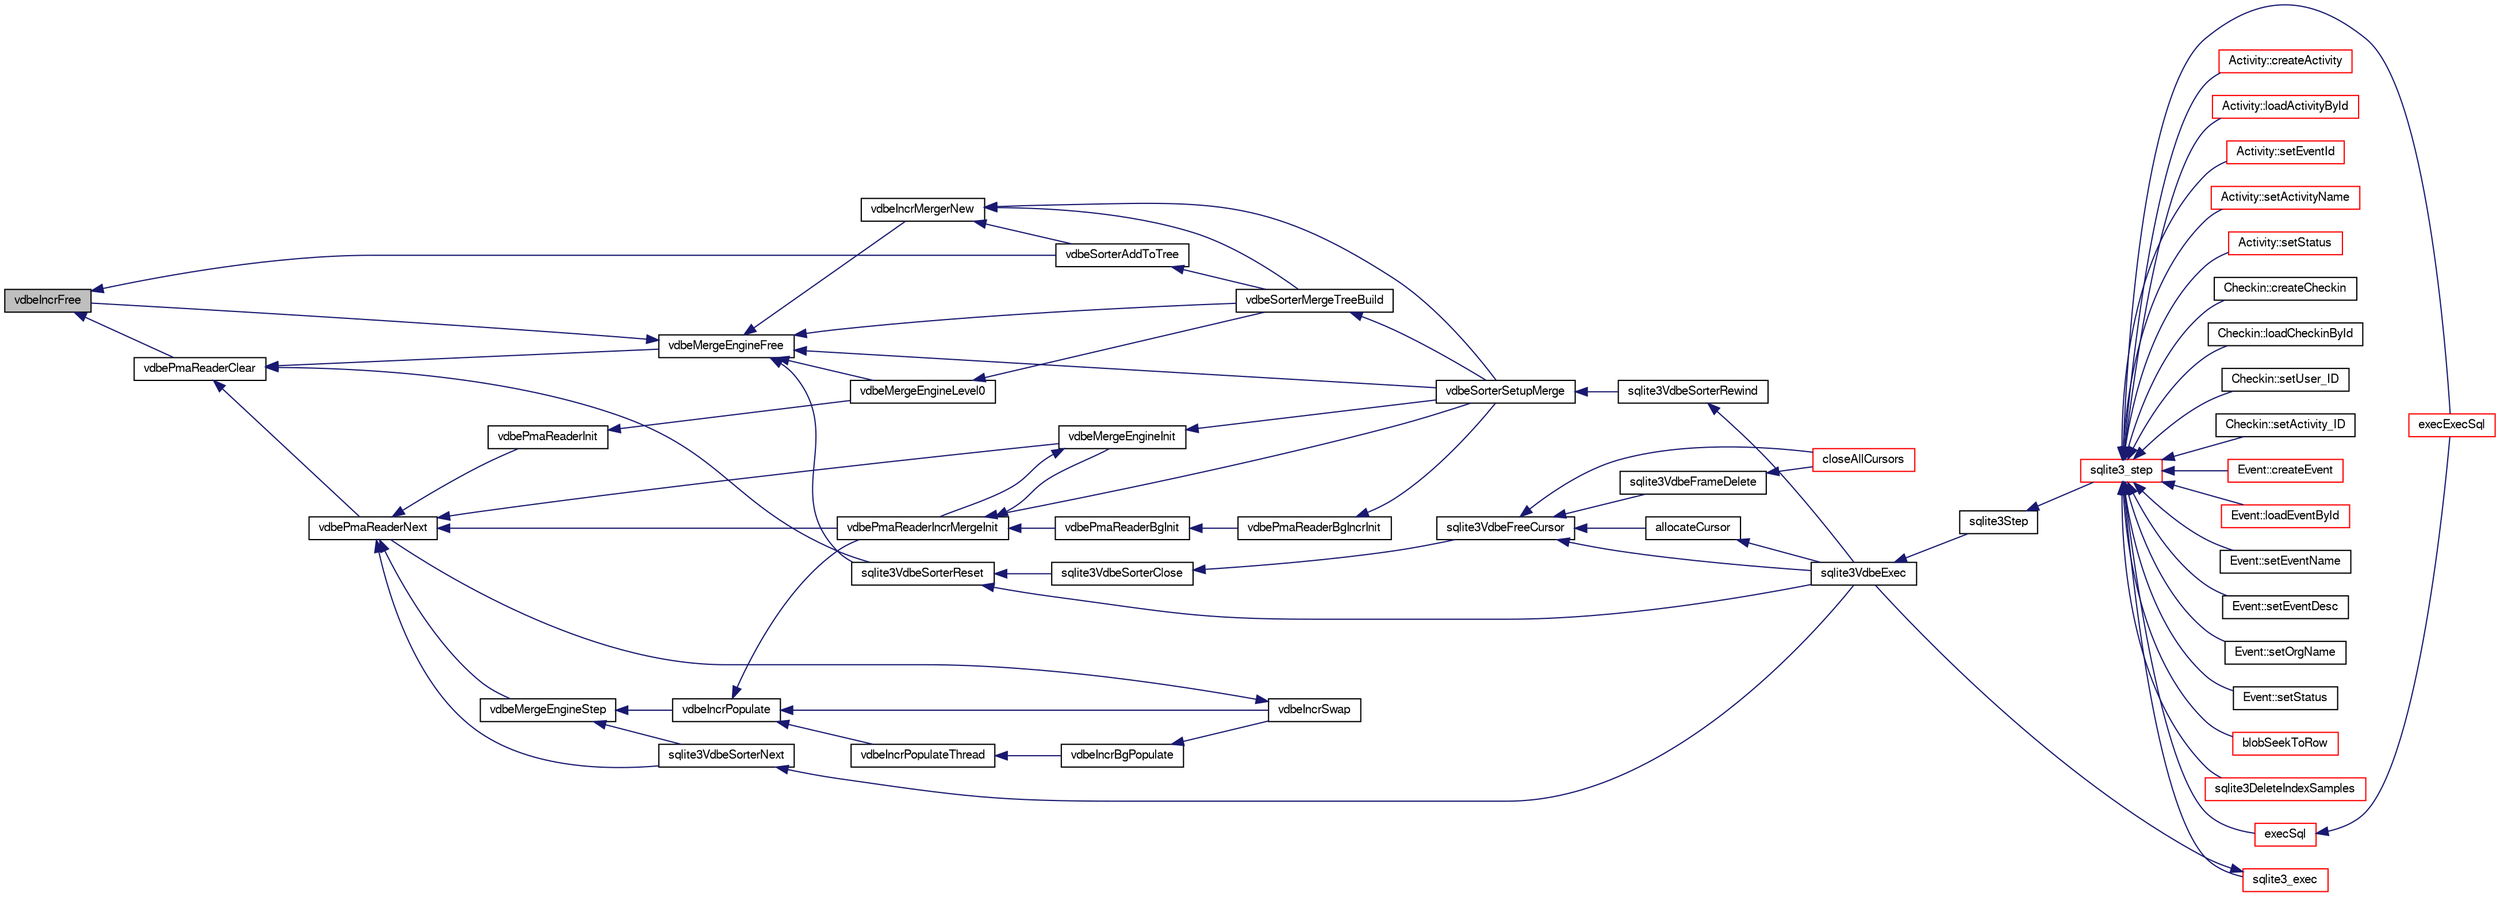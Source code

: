 digraph "vdbeIncrFree"
{
  edge [fontname="FreeSans",fontsize="10",labelfontname="FreeSans",labelfontsize="10"];
  node [fontname="FreeSans",fontsize="10",shape=record];
  rankdir="LR";
  Node861481 [label="vdbeIncrFree",height=0.2,width=0.4,color="black", fillcolor="grey75", style="filled", fontcolor="black"];
  Node861481 -> Node861482 [dir="back",color="midnightblue",fontsize="10",style="solid",fontname="FreeSans"];
  Node861482 [label="vdbePmaReaderClear",height=0.2,width=0.4,color="black", fillcolor="white", style="filled",URL="$sqlite3_8c.html#ae4ef2e668d3028e75343e65046d42a2d"];
  Node861482 -> Node861483 [dir="back",color="midnightblue",fontsize="10",style="solid",fontname="FreeSans"];
  Node861483 [label="vdbePmaReaderNext",height=0.2,width=0.4,color="black", fillcolor="white", style="filled",URL="$sqlite3_8c.html#af63a38a01ef1374e7a717f83c2ccf648"];
  Node861483 -> Node861484 [dir="back",color="midnightblue",fontsize="10",style="solid",fontname="FreeSans"];
  Node861484 [label="vdbePmaReaderInit",height=0.2,width=0.4,color="black", fillcolor="white", style="filled",URL="$sqlite3_8c.html#a721a310daa0db281ae2ec97c1e330853"];
  Node861484 -> Node861485 [dir="back",color="midnightblue",fontsize="10",style="solid",fontname="FreeSans"];
  Node861485 [label="vdbeMergeEngineLevel0",height=0.2,width=0.4,color="black", fillcolor="white", style="filled",URL="$sqlite3_8c.html#a5b84168cf5b5c64218810fbc3182b95f"];
  Node861485 -> Node861486 [dir="back",color="midnightblue",fontsize="10",style="solid",fontname="FreeSans"];
  Node861486 [label="vdbeSorterMergeTreeBuild",height=0.2,width=0.4,color="black", fillcolor="white", style="filled",URL="$sqlite3_8c.html#a7af2bdcef74d6ae7b6c04a2a7d171f33"];
  Node861486 -> Node861487 [dir="back",color="midnightblue",fontsize="10",style="solid",fontname="FreeSans"];
  Node861487 [label="vdbeSorterSetupMerge",height=0.2,width=0.4,color="black", fillcolor="white", style="filled",URL="$sqlite3_8c.html#a82088507aafeedcc04af031f7ea0bbd8"];
  Node861487 -> Node861488 [dir="back",color="midnightblue",fontsize="10",style="solid",fontname="FreeSans"];
  Node861488 [label="sqlite3VdbeSorterRewind",height=0.2,width=0.4,color="black", fillcolor="white", style="filled",URL="$sqlite3_8c.html#a31677d178ebf96ee6034a05660e1f4bf"];
  Node861488 -> Node861489 [dir="back",color="midnightblue",fontsize="10",style="solid",fontname="FreeSans"];
  Node861489 [label="sqlite3VdbeExec",height=0.2,width=0.4,color="black", fillcolor="white", style="filled",URL="$sqlite3_8c.html#a8ce40a614bdc56719c4d642b1e4dfb21"];
  Node861489 -> Node861490 [dir="back",color="midnightblue",fontsize="10",style="solid",fontname="FreeSans"];
  Node861490 [label="sqlite3Step",height=0.2,width=0.4,color="black", fillcolor="white", style="filled",URL="$sqlite3_8c.html#a3f2872e873e2758a4beedad1d5113554"];
  Node861490 -> Node861491 [dir="back",color="midnightblue",fontsize="10",style="solid",fontname="FreeSans"];
  Node861491 [label="sqlite3_step",height=0.2,width=0.4,color="red", fillcolor="white", style="filled",URL="$sqlite3_8h.html#ac1e491ce36b7471eb28387f7d3c74334"];
  Node861491 -> Node861492 [dir="back",color="midnightblue",fontsize="10",style="solid",fontname="FreeSans"];
  Node861492 [label="Activity::createActivity",height=0.2,width=0.4,color="red", fillcolor="white", style="filled",URL="$classActivity.html#a813cc5e52c14ab49b39014c134e3425b"];
  Node861491 -> Node861495 [dir="back",color="midnightblue",fontsize="10",style="solid",fontname="FreeSans"];
  Node861495 [label="Activity::loadActivityById",height=0.2,width=0.4,color="red", fillcolor="white", style="filled",URL="$classActivity.html#abe4ffb4f08a47212ebf9013259d9e7fd"];
  Node861491 -> Node861497 [dir="back",color="midnightblue",fontsize="10",style="solid",fontname="FreeSans"];
  Node861497 [label="Activity::setEventId",height=0.2,width=0.4,color="red", fillcolor="white", style="filled",URL="$classActivity.html#adb1d0fd0d08f473e068f0a4086bfa9ca"];
  Node861491 -> Node861498 [dir="back",color="midnightblue",fontsize="10",style="solid",fontname="FreeSans"];
  Node861498 [label="Activity::setActivityName",height=0.2,width=0.4,color="red", fillcolor="white", style="filled",URL="$classActivity.html#a62dc3737b33915a36086f9dd26d16a81"];
  Node861491 -> Node861499 [dir="back",color="midnightblue",fontsize="10",style="solid",fontname="FreeSans"];
  Node861499 [label="Activity::setStatus",height=0.2,width=0.4,color="red", fillcolor="white", style="filled",URL="$classActivity.html#af618135a7738f4d2a7ee147a8ef912ea"];
  Node861491 -> Node861500 [dir="back",color="midnightblue",fontsize="10",style="solid",fontname="FreeSans"];
  Node861500 [label="Checkin::createCheckin",height=0.2,width=0.4,color="black", fillcolor="white", style="filled",URL="$classCheckin.html#a4e40acdf7fff0e607f6de4f24f3a163c"];
  Node861491 -> Node861501 [dir="back",color="midnightblue",fontsize="10",style="solid",fontname="FreeSans"];
  Node861501 [label="Checkin::loadCheckinById",height=0.2,width=0.4,color="black", fillcolor="white", style="filled",URL="$classCheckin.html#a3461f70ea6c68475225f2a07f78a21e0"];
  Node861491 -> Node861502 [dir="back",color="midnightblue",fontsize="10",style="solid",fontname="FreeSans"];
  Node861502 [label="Checkin::setUser_ID",height=0.2,width=0.4,color="black", fillcolor="white", style="filled",URL="$classCheckin.html#a76ab640f4f912876dbebf183db5359c6"];
  Node861491 -> Node861503 [dir="back",color="midnightblue",fontsize="10",style="solid",fontname="FreeSans"];
  Node861503 [label="Checkin::setActivity_ID",height=0.2,width=0.4,color="black", fillcolor="white", style="filled",URL="$classCheckin.html#ab2ff3ec2604ec73a42af25874a00b232"];
  Node861491 -> Node861504 [dir="back",color="midnightblue",fontsize="10",style="solid",fontname="FreeSans"];
  Node861504 [label="Event::createEvent",height=0.2,width=0.4,color="red", fillcolor="white", style="filled",URL="$classEvent.html#a77adb9f4a46ffb32c2d931f0691f5903"];
  Node861491 -> Node861505 [dir="back",color="midnightblue",fontsize="10",style="solid",fontname="FreeSans"];
  Node861505 [label="Event::loadEventById",height=0.2,width=0.4,color="red", fillcolor="white", style="filled",URL="$classEvent.html#afa66cea33f722dbeecb69cc98fdea055"];
  Node861491 -> Node861506 [dir="back",color="midnightblue",fontsize="10",style="solid",fontname="FreeSans"];
  Node861506 [label="Event::setEventName",height=0.2,width=0.4,color="black", fillcolor="white", style="filled",URL="$classEvent.html#a10596b6ca077df05184e30d62b08729d"];
  Node861491 -> Node861507 [dir="back",color="midnightblue",fontsize="10",style="solid",fontname="FreeSans"];
  Node861507 [label="Event::setEventDesc",height=0.2,width=0.4,color="black", fillcolor="white", style="filled",URL="$classEvent.html#ae36b8377dcae792f1c5c4726024c981b"];
  Node861491 -> Node861508 [dir="back",color="midnightblue",fontsize="10",style="solid",fontname="FreeSans"];
  Node861508 [label="Event::setOrgName",height=0.2,width=0.4,color="black", fillcolor="white", style="filled",URL="$classEvent.html#a19aac0f776bd764563a54977656cf680"];
  Node861491 -> Node861509 [dir="back",color="midnightblue",fontsize="10",style="solid",fontname="FreeSans"];
  Node861509 [label="Event::setStatus",height=0.2,width=0.4,color="black", fillcolor="white", style="filled",URL="$classEvent.html#ab0a6b9285af0f4172eb841e2b80f8972"];
  Node861491 -> Node861510 [dir="back",color="midnightblue",fontsize="10",style="solid",fontname="FreeSans"];
  Node861510 [label="blobSeekToRow",height=0.2,width=0.4,color="red", fillcolor="white", style="filled",URL="$sqlite3_8c.html#afff57e13332b98c8a44a7cebe38962ab"];
  Node861491 -> Node861513 [dir="back",color="midnightblue",fontsize="10",style="solid",fontname="FreeSans"];
  Node861513 [label="sqlite3DeleteIndexSamples",height=0.2,width=0.4,color="red", fillcolor="white", style="filled",URL="$sqlite3_8c.html#aaeda0302fbf61397ec009f65bed047ef"];
  Node861491 -> Node861682 [dir="back",color="midnightblue",fontsize="10",style="solid",fontname="FreeSans"];
  Node861682 [label="sqlite3_exec",height=0.2,width=0.4,color="red", fillcolor="white", style="filled",URL="$sqlite3_8h.html#a97487ec8150e0bcc8fa392ab8f0e24db"];
  Node861682 -> Node861489 [dir="back",color="midnightblue",fontsize="10",style="solid",fontname="FreeSans"];
  Node861491 -> Node861673 [dir="back",color="midnightblue",fontsize="10",style="solid",fontname="FreeSans"];
  Node861673 [label="execSql",height=0.2,width=0.4,color="red", fillcolor="white", style="filled",URL="$sqlite3_8c.html#a7d16651b98a110662f4c265eff0246cb"];
  Node861673 -> Node861674 [dir="back",color="midnightblue",fontsize="10",style="solid",fontname="FreeSans"];
  Node861674 [label="execExecSql",height=0.2,width=0.4,color="red", fillcolor="white", style="filled",URL="$sqlite3_8c.html#ac1be09a6c047f21133d16378d301e0d4"];
  Node861491 -> Node861674 [dir="back",color="midnightblue",fontsize="10",style="solid",fontname="FreeSans"];
  Node861483 -> Node861750 [dir="back",color="midnightblue",fontsize="10",style="solid",fontname="FreeSans"];
  Node861750 [label="vdbeMergeEngineStep",height=0.2,width=0.4,color="black", fillcolor="white", style="filled",URL="$sqlite3_8c.html#a36af2b5bd30bb2d097a185ce7b349aed"];
  Node861750 -> Node861751 [dir="back",color="midnightblue",fontsize="10",style="solid",fontname="FreeSans"];
  Node861751 [label="vdbeIncrPopulate",height=0.2,width=0.4,color="black", fillcolor="white", style="filled",URL="$sqlite3_8c.html#a157a9f79260999f8f5f336d246f7b1bd"];
  Node861751 -> Node861752 [dir="back",color="midnightblue",fontsize="10",style="solid",fontname="FreeSans"];
  Node861752 [label="vdbeIncrPopulateThread",height=0.2,width=0.4,color="black", fillcolor="white", style="filled",URL="$sqlite3_8c.html#ae7c977e9bc712052464f45c67e95847b"];
  Node861752 -> Node861753 [dir="back",color="midnightblue",fontsize="10",style="solid",fontname="FreeSans"];
  Node861753 [label="vdbeIncrBgPopulate",height=0.2,width=0.4,color="black", fillcolor="white", style="filled",URL="$sqlite3_8c.html#ac7fcc18f338b99f560b8ce2ad5ced444"];
  Node861753 -> Node861754 [dir="back",color="midnightblue",fontsize="10",style="solid",fontname="FreeSans"];
  Node861754 [label="vdbeIncrSwap",height=0.2,width=0.4,color="black", fillcolor="white", style="filled",URL="$sqlite3_8c.html#a8f7f6718c318c3268d28964e2b983225"];
  Node861754 -> Node861483 [dir="back",color="midnightblue",fontsize="10",style="solid",fontname="FreeSans"];
  Node861751 -> Node861754 [dir="back",color="midnightblue",fontsize="10",style="solid",fontname="FreeSans"];
  Node861751 -> Node861755 [dir="back",color="midnightblue",fontsize="10",style="solid",fontname="FreeSans"];
  Node861755 [label="vdbePmaReaderIncrMergeInit",height=0.2,width=0.4,color="black", fillcolor="white", style="filled",URL="$sqlite3_8c.html#a8174970251c49119bb287029eb1d3aed"];
  Node861755 -> Node861756 [dir="back",color="midnightblue",fontsize="10",style="solid",fontname="FreeSans"];
  Node861756 [label="vdbeMergeEngineInit",height=0.2,width=0.4,color="black", fillcolor="white", style="filled",URL="$sqlite3_8c.html#aa3c8bfc9bbc60c4bc1402369750c8c1f"];
  Node861756 -> Node861755 [dir="back",color="midnightblue",fontsize="10",style="solid",fontname="FreeSans"];
  Node861756 -> Node861487 [dir="back",color="midnightblue",fontsize="10",style="solid",fontname="FreeSans"];
  Node861755 -> Node861757 [dir="back",color="midnightblue",fontsize="10",style="solid",fontname="FreeSans"];
  Node861757 [label="vdbePmaReaderBgInit",height=0.2,width=0.4,color="black", fillcolor="white", style="filled",URL="$sqlite3_8c.html#a9b5ba54e987dd6921fce57849ada7006"];
  Node861757 -> Node861758 [dir="back",color="midnightblue",fontsize="10",style="solid",fontname="FreeSans"];
  Node861758 [label="vdbePmaReaderBgIncrInit",height=0.2,width=0.4,color="black", fillcolor="white", style="filled",URL="$sqlite3_8c.html#a6af1891e09d9b5c7fc9fa201cf96d9ab"];
  Node861758 -> Node861487 [dir="back",color="midnightblue",fontsize="10",style="solid",fontname="FreeSans"];
  Node861755 -> Node861487 [dir="back",color="midnightblue",fontsize="10",style="solid",fontname="FreeSans"];
  Node861750 -> Node861759 [dir="back",color="midnightblue",fontsize="10",style="solid",fontname="FreeSans"];
  Node861759 [label="sqlite3VdbeSorterNext",height=0.2,width=0.4,color="black", fillcolor="white", style="filled",URL="$sqlite3_8c.html#a2c124733226f09f5b5ac860635be7850"];
  Node861759 -> Node861489 [dir="back",color="midnightblue",fontsize="10",style="solid",fontname="FreeSans"];
  Node861483 -> Node861756 [dir="back",color="midnightblue",fontsize="10",style="solid",fontname="FreeSans"];
  Node861483 -> Node861755 [dir="back",color="midnightblue",fontsize="10",style="solid",fontname="FreeSans"];
  Node861483 -> Node861759 [dir="back",color="midnightblue",fontsize="10",style="solid",fontname="FreeSans"];
  Node861482 -> Node861760 [dir="back",color="midnightblue",fontsize="10",style="solid",fontname="FreeSans"];
  Node861760 [label="vdbeMergeEngineFree",height=0.2,width=0.4,color="black", fillcolor="white", style="filled",URL="$sqlite3_8c.html#a6cb59e7106205b62881f202786177310"];
  Node861760 -> Node861481 [dir="back",color="midnightblue",fontsize="10",style="solid",fontname="FreeSans"];
  Node861760 -> Node861761 [dir="back",color="midnightblue",fontsize="10",style="solid",fontname="FreeSans"];
  Node861761 [label="sqlite3VdbeSorterReset",height=0.2,width=0.4,color="black", fillcolor="white", style="filled",URL="$sqlite3_8c.html#a5dc239f845e793a82dd1d60ed3ed9c09"];
  Node861761 -> Node861489 [dir="back",color="midnightblue",fontsize="10",style="solid",fontname="FreeSans"];
  Node861761 -> Node861762 [dir="back",color="midnightblue",fontsize="10",style="solid",fontname="FreeSans"];
  Node861762 [label="sqlite3VdbeSorterClose",height=0.2,width=0.4,color="black", fillcolor="white", style="filled",URL="$sqlite3_8c.html#a787fa9e9800f8ae4ef3fa11044ed1ac9"];
  Node861762 -> Node861763 [dir="back",color="midnightblue",fontsize="10",style="solid",fontname="FreeSans"];
  Node861763 [label="sqlite3VdbeFreeCursor",height=0.2,width=0.4,color="black", fillcolor="white", style="filled",URL="$sqlite3_8c.html#a0f9084083e1d0639708934630f33d6ef"];
  Node861763 -> Node861764 [dir="back",color="midnightblue",fontsize="10",style="solid",fontname="FreeSans"];
  Node861764 [label="sqlite3VdbeFrameDelete",height=0.2,width=0.4,color="black", fillcolor="white", style="filled",URL="$sqlite3_8c.html#adb3773fdfb1685857e28891f76365900"];
  Node861764 -> Node861765 [dir="back",color="midnightblue",fontsize="10",style="solid",fontname="FreeSans"];
  Node861765 [label="closeAllCursors",height=0.2,width=0.4,color="red", fillcolor="white", style="filled",URL="$sqlite3_8c.html#af1ac189735864dd6989a8c5af4557547"];
  Node861763 -> Node861765 [dir="back",color="midnightblue",fontsize="10",style="solid",fontname="FreeSans"];
  Node861763 -> Node861766 [dir="back",color="midnightblue",fontsize="10",style="solid",fontname="FreeSans"];
  Node861766 [label="allocateCursor",height=0.2,width=0.4,color="black", fillcolor="white", style="filled",URL="$sqlite3_8c.html#a5083c054ea81802294e539b00a57aad4"];
  Node861766 -> Node861489 [dir="back",color="midnightblue",fontsize="10",style="solid",fontname="FreeSans"];
  Node861763 -> Node861489 [dir="back",color="midnightblue",fontsize="10",style="solid",fontname="FreeSans"];
  Node861760 -> Node861767 [dir="back",color="midnightblue",fontsize="10",style="solid",fontname="FreeSans"];
  Node861767 [label="vdbeIncrMergerNew",height=0.2,width=0.4,color="black", fillcolor="white", style="filled",URL="$sqlite3_8c.html#a6778b3fa8280f7e0fb50401ccb34e0cc"];
  Node861767 -> Node861768 [dir="back",color="midnightblue",fontsize="10",style="solid",fontname="FreeSans"];
  Node861768 [label="vdbeSorterAddToTree",height=0.2,width=0.4,color="black", fillcolor="white", style="filled",URL="$sqlite3_8c.html#a8eccbbf1454e5f56267f1c7e47817773"];
  Node861768 -> Node861486 [dir="back",color="midnightblue",fontsize="10",style="solid",fontname="FreeSans"];
  Node861767 -> Node861486 [dir="back",color="midnightblue",fontsize="10",style="solid",fontname="FreeSans"];
  Node861767 -> Node861487 [dir="back",color="midnightblue",fontsize="10",style="solid",fontname="FreeSans"];
  Node861760 -> Node861485 [dir="back",color="midnightblue",fontsize="10",style="solid",fontname="FreeSans"];
  Node861760 -> Node861486 [dir="back",color="midnightblue",fontsize="10",style="solid",fontname="FreeSans"];
  Node861760 -> Node861487 [dir="back",color="midnightblue",fontsize="10",style="solid",fontname="FreeSans"];
  Node861482 -> Node861761 [dir="back",color="midnightblue",fontsize="10",style="solid",fontname="FreeSans"];
  Node861481 -> Node861768 [dir="back",color="midnightblue",fontsize="10",style="solid",fontname="FreeSans"];
}
